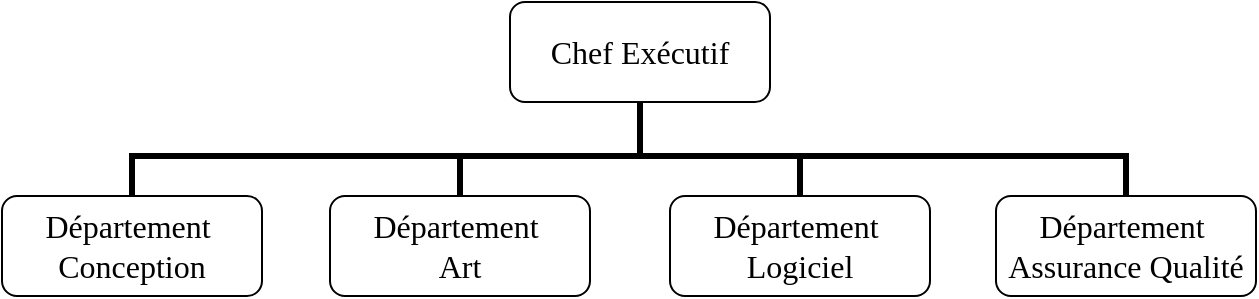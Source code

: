 <mxfile version="26.2.8">
  <diagram name="Page-1" id="LWORmT8wf06HM5SIrDd0">
    <mxGraphModel dx="874" dy="473" grid="1" gridSize="10" guides="1" tooltips="1" connect="1" arrows="1" fold="1" page="1" pageScale="1" pageWidth="850" pageHeight="1100" math="0" shadow="0">
      <root>
        <mxCell id="0" />
        <mxCell id="1" parent="0" />
        <mxCell id="A_1pEBAyun_xhEVdf-iv-1" value="&lt;span id=&quot;docs-internal-guid-5701f1ad-7fff-5b22-7653-59b4411e27bc&quot;&gt;&lt;span style=&quot;font-size: 12pt; font-family: &amp;quot;Times New Roman&amp;quot;, serif; background-color: transparent; font-variant-numeric: normal; font-variant-east-asian: normal; font-variant-alternates: normal; font-variant-position: normal; font-variant-emoji: normal; vertical-align: baseline; white-space-collapse: preserve;&quot;&gt;Chef Exécutif&lt;/span&gt;&lt;/span&gt;" style="rounded=1;whiteSpace=wrap;html=1;" parent="1" vertex="1">
          <mxGeometry x="360" y="103" width="130" height="50" as="geometry" />
        </mxCell>
        <mxCell id="A_1pEBAyun_xhEVdf-iv-23" style="edgeStyle=orthogonalEdgeStyle;rounded=0;orthogonalLoop=1;jettySize=auto;html=1;endArrow=none;startFill=0;strokeWidth=3;" parent="1" source="A_1pEBAyun_xhEVdf-iv-7" edge="1">
          <mxGeometry relative="1" as="geometry">
            <mxPoint x="335" y="180" as="targetPoint" />
          </mxGeometry>
        </mxCell>
        <mxCell id="A_1pEBAyun_xhEVdf-iv-7" value="&lt;span id=&quot;docs-internal-guid-8df40b65-7fff-0020-3b9b-c34b934b1495&quot;&gt;&lt;span style=&quot;font-size: 12pt; font-family: &amp;quot;Times New Roman&amp;quot;, serif; background-color: transparent; font-variant-numeric: normal; font-variant-east-asian: normal; font-variant-alternates: normal; font-variant-position: normal; font-variant-emoji: normal; vertical-align: baseline; white-space-collapse: preserve;&quot;&gt;Département &lt;/span&gt;&lt;/span&gt;&lt;div&gt;&lt;span&gt;&lt;span style=&quot;font-size: 12pt; font-family: &amp;quot;Times New Roman&amp;quot;, serif; background-color: transparent; font-variant-numeric: normal; font-variant-east-asian: normal; font-variant-alternates: normal; font-variant-position: normal; font-variant-emoji: normal; vertical-align: baseline; white-space-collapse: preserve;&quot;&gt;Art&lt;/span&gt;&lt;/span&gt;&lt;/div&gt;" style="rounded=1;whiteSpace=wrap;html=1;" parent="1" vertex="1">
          <mxGeometry x="270" y="200" width="130" height="50" as="geometry" />
        </mxCell>
        <mxCell id="A_1pEBAyun_xhEVdf-iv-24" style="edgeStyle=orthogonalEdgeStyle;rounded=0;orthogonalLoop=1;jettySize=auto;html=1;endArrow=none;startFill=0;strokeWidth=3;" parent="1" source="A_1pEBAyun_xhEVdf-iv-8" edge="1">
          <mxGeometry relative="1" as="geometry">
            <mxPoint x="170.4" y="180" as="targetPoint" />
            <Array as="points">
              <mxPoint x="505" y="180" />
            </Array>
          </mxGeometry>
        </mxCell>
        <mxCell id="A_1pEBAyun_xhEVdf-iv-8" value="&lt;span id=&quot;docs-internal-guid-8df40b65-7fff-0020-3b9b-c34b934b1495&quot;&gt;&lt;span style=&quot;font-size: 12pt; font-family: &amp;quot;Times New Roman&amp;quot;, serif; background-color: transparent; font-variant-numeric: normal; font-variant-east-asian: normal; font-variant-alternates: normal; font-variant-position: normal; font-variant-emoji: normal; vertical-align: baseline; white-space-collapse: preserve;&quot;&gt;Département &lt;/span&gt;&lt;/span&gt;&lt;div&gt;&lt;font face=&quot;Times New Roman, serif&quot;&gt;&lt;span style=&quot;font-size: 16px; white-space-collapse: preserve;&quot;&gt;Logiciel&lt;/span&gt;&lt;/font&gt;&lt;/div&gt;" style="rounded=1;whiteSpace=wrap;html=1;" parent="1" vertex="1">
          <mxGeometry x="440" y="200" width="130" height="50" as="geometry" />
        </mxCell>
        <mxCell id="A_1pEBAyun_xhEVdf-iv-25" style="edgeStyle=orthogonalEdgeStyle;rounded=0;orthogonalLoop=1;jettySize=auto;html=1;endArrow=none;startFill=0;strokeWidth=3;" parent="1" source="A_1pEBAyun_xhEVdf-iv-9" edge="1">
          <mxGeometry relative="1" as="geometry">
            <mxPoint x="490" y="180" as="targetPoint" />
            <Array as="points">
              <mxPoint x="668" y="180" />
            </Array>
          </mxGeometry>
        </mxCell>
        <mxCell id="A_1pEBAyun_xhEVdf-iv-9" value="&lt;span id=&quot;docs-internal-guid-8df40b65-7fff-0020-3b9b-c34b934b1495&quot;&gt;&lt;span style=&quot;font-size: 12pt; font-family: &amp;quot;Times New Roman&amp;quot;, serif; background-color: transparent; font-variant-numeric: normal; font-variant-east-asian: normal; font-variant-alternates: normal; font-variant-position: normal; font-variant-emoji: normal; vertical-align: baseline; white-space-collapse: preserve;&quot;&gt;Département &lt;/span&gt;&lt;/span&gt;&lt;div&gt;&lt;span&gt;&lt;span style=&quot;font-size: 12pt; font-family: &amp;quot;Times New Roman&amp;quot;, serif; background-color: transparent; font-variant-numeric: normal; font-variant-east-asian: normal; font-variant-alternates: normal; font-variant-position: normal; font-variant-emoji: normal; vertical-align: baseline; white-space-collapse: preserve;&quot;&gt;Assurance Qualit&lt;/span&gt;&lt;/span&gt;&lt;span style=&quot;font-family: &amp;quot;Times New Roman&amp;quot;, serif; font-size: 16px; white-space-collapse: preserve; background-color: transparent; color: light-dark(rgb(0, 0, 0), rgb(255, 255, 255));&quot;&gt;é&lt;/span&gt;&lt;/div&gt;" style="rounded=1;whiteSpace=wrap;html=1;" parent="1" vertex="1">
          <mxGeometry x="603" y="200" width="130" height="50" as="geometry" />
        </mxCell>
        <mxCell id="A_1pEBAyun_xhEVdf-iv-21" style="edgeStyle=orthogonalEdgeStyle;rounded=0;orthogonalLoop=1;jettySize=auto;html=1;strokeWidth=3;endArrow=none;startFill=0;" parent="1" source="A_1pEBAyun_xhEVdf-iv-11" edge="1">
          <mxGeometry relative="1" as="geometry">
            <mxPoint x="172" y="180" as="targetPoint" />
          </mxGeometry>
        </mxCell>
        <mxCell id="A_1pEBAyun_xhEVdf-iv-11" value="&lt;span id=&quot;docs-internal-guid-8df40b65-7fff-0020-3b9b-c34b934b1495&quot;&gt;&lt;span style=&quot;font-size: 12pt; font-family: &amp;quot;Times New Roman&amp;quot;, serif; background-color: transparent; font-variant-numeric: normal; font-variant-east-asian: normal; font-variant-alternates: normal; font-variant-position: normal; font-variant-emoji: normal; vertical-align: baseline; white-space-collapse: preserve;&quot;&gt;Département &lt;/span&gt;&lt;/span&gt;&lt;div&gt;&lt;span&gt;&lt;span style=&quot;font-size: 12pt; font-family: &amp;quot;Times New Roman&amp;quot;, serif; background-color: transparent; font-variant-numeric: normal; font-variant-east-asian: normal; font-variant-alternates: normal; font-variant-position: normal; font-variant-emoji: normal; vertical-align: baseline; white-space-collapse: preserve;&quot;&gt;Conception&lt;/span&gt;&lt;/span&gt;&lt;/div&gt;" style="rounded=1;whiteSpace=wrap;html=1;" parent="1" vertex="1">
          <mxGeometry x="106" y="200" width="130" height="50" as="geometry" />
        </mxCell>
        <mxCell id="A_1pEBAyun_xhEVdf-iv-14" value="" style="endArrow=none;html=1;rounded=0;entryX=0.5;entryY=1;entryDx=0;entryDy=0;strokeWidth=3;" parent="1" target="A_1pEBAyun_xhEVdf-iv-1" edge="1">
          <mxGeometry width="50" height="50" relative="1" as="geometry">
            <mxPoint x="425" y="180" as="sourcePoint" />
            <mxPoint x="450" y="220" as="targetPoint" />
          </mxGeometry>
        </mxCell>
      </root>
    </mxGraphModel>
  </diagram>
</mxfile>
